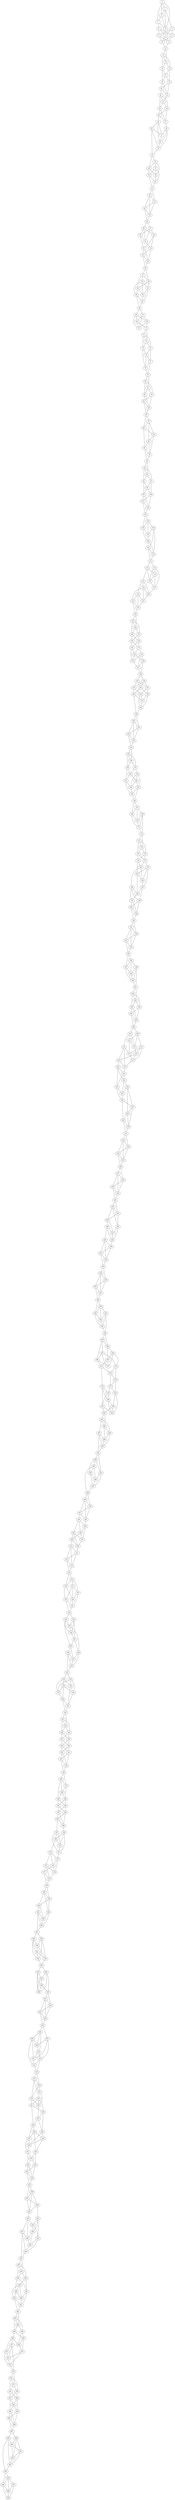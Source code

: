 graph G {
"0";
"1";
"2";
"3";
"4";
"5";
"6";
"7";
"8";
"9";
"10";
"11";
"12";
"13";
"14";
"15";
"16";
"17";
"18";
"19";
"20";
"21";
"22";
"23";
"24";
"25";
"26";
"27";
"28";
"29";
"30";
"31";
"32";
"33";
"34";
"35";
"36";
"37";
"38";
"39";
"40";
"41";
"42";
"43";
"44";
"45";
"46";
"47";
"48";
"49";
"50";
"51";
"52";
"53";
"54";
"55";
"56";
"57";
"58";
"59";
"60";
"61";
"62";
"63";
"64";
"65";
"66";
"67";
"68";
"69";
"70";
"71";
"72";
"73";
"74";
"75";
"76";
"77";
"78";
"79";
"80";
"81";
"82";
"83";
"84";
"85";
"86";
"87";
"88";
"89";
"90";
"91";
"92";
"93";
"94";
"95";
"96";
"97";
"98";
"99";
"100";
"101";
"102";
"103";
"104";
"105";
"106";
"107";
"108";
"109";
"110";
"111";
"112";
"113";
"114";
"115";
"116";
"117";
"118";
"119";
"120";
"121";
"122";
"123";
"124";
"125";
"126";
"127";
"128";
"129";
"130";
"131";
"132";
"133";
"134";
"135";
"136";
"137";
"138";
"139";
"140";
"141";
"142";
"143";
"144";
"145";
"146";
"147";
"148";
"149";
"150";
"151";
"152";
"153";
"154";
"155";
"156";
"157";
"158";
"159";
"160";
"161";
"162";
"163";
"164";
"165";
"166";
"167";
"168";
"169";
"170";
"171";
"172";
"173";
"174";
"175";
"176";
"177";
"178";
"179";
"180";
"181";
"182";
"183";
"184";
"185";
"186";
"187";
"188";
"189";
"190";
"191";
"192";
"193";
"194";
"195";
"196";
"197";
"198";
"199";
"200";
"201";
"202";
"203";
"204";
"205";
"206";
"207";
"208";
"209";
"210";
"211";
"212";
"213";
"214";
"215";
"216";
"217";
"218";
"219";
"220";
"221";
"222";
"223";
"224";
"225";
"226";
"227";
"228";
"229";
"230";
"231";
"232";
"233";
"234";
"235";
"236";
"237";
"238";
"239";
"240";
"241";
"242";
"243";
"244";
"245";
"246";
"247";
"248";
"249";
"250";
"251";
"252";
"253";
"254";
"255";
"256";
"257";
"258";
"259";
"260";
"261";
"262";
"263";
"264";
"265";
"266";
"267";
"268";
"269";
"270";
"271";
"272";
"273";
"274";
"275";
"276";
"277";
"278";
"279";
"280";
"281";
"282";
"283";
"284";
"285";
"286";
"287";
"288";
"289";
"290";
"291";
"292";
"293";
"294";
"295";
"296";
"297";
"298";
"299";
"300";
"301";
"302";
"303";
"304";
"305";
"306";
"307";
"308";
"309";
"310";
"311";
"312";
"313";
"314";
"315";
"316";
"317";
"318";
"319";
"320";
"321";
"322";
"323";
"324";
"325";
"326";
"327";
"328";
"329";
"330";
"331";
"332";
"333";
"334";
"335";
"336";
"337";
"338";
"339";
"340";
"341";
"342";
"343";
"344";
"345";
"346";
"347";
"348";
"349";
"350";
"351";
"352";
"353";
"354";
"355";
"356";
"357";
"358";
"359";
"360";
"361";
"362";
"363";
"364";
"365";
"366";
"367";
"368";
"369";
"370";
"371";
"372";
"373";
"374";
"375";
"376";
"377";
"378";
"379";
"380";
"381";
"382";
"383";
"384";
"385";
"386";
"387";
"388";
"389";
"390";
"391";
"392";
"393";
"394";
"395";
"396";
"397";
"398";
"399";
"400";
"401";
"402";
"403";
"404";
"405";
"406";
"407";
"408";
"409";
"410";
"411";
"412";
"413";
"414";
"415";
"416";
"417";
"418";
"419";
"420";
"421";
"422";
"423";
"424";
"425";
"426";
"427";
"428";
"429";
"430";
"431";
"432";
"433";
"434";
"435";
"436";
"437";
"438";
"439";
"440";
"441";
"442";
"443";
"444";
"445";
"446";
"447";
"448";
"449";
"450";
"451";
"452";
"453";
"454";
"455";
"456";
"457";
"458";
"459";
"460";
"461";
"462";
"463";
"464";
"465";
"466";
"467";
"468";
"469";
"470";
"471";
"472";
"473";
"474";
"475";
"476";
"477";
"478";
"479";
"480";
"481";
"482";
"483";
"484";
"485";
"486";
"487";
"488";
"489";
"490";
"491";
"492";
"493";
"494";
"495";
"496";
"497";
"498";
"499";
    "390" -- "393";
    "193" -- "195";
    "426" -- "427";
    "62" -- "64";
    "254" -- "256";
    "458" -- "459";
    "125" -- "126";
    "156" -- "157";
    "356" -- "357";
    "410" -- "412";
    "141" -- "145";
    "290" -- "291";
    "494" -- "495";
    "75" -- "78";
    "479" -- "480";
    "475" -- "477";
    "336" -- "337";
    "222" -- "225";
    "38" -- "40";
    "174" -- "176";
    "302" -- "304";
    "300" -- "301";
    "332" -- "333";
    "280" -- "283";
    "436" -- "437";
    "468" -- "469";
    "202" -- "204";
    "305" -- "309";
    "419" -- "420";
    "162" -- "164";
    "402" -- "404";
    "83" -- "85";
    "395" -- "397";
    "293" -- "297";
    "56" -- "58";
    "57" -- "59";
    "249" -- "251";
    "270" -- "271";
    "28" -- "32";
    "224" -- "227";
    "272" -- "275";
    "55" -- "56";
    "107" -- "108";
    "243" -- "244";
    "59" -- "61";
    "33" -- "34";
    "273" -- "274";
    "357" -- "360";
    "406" -- "409";
    "489" -- "493";
    "60" -- "62";
    "196" -- "198";
    "109" -- "110";
    "181" -- "182";
    "61" -- "63";
    "253" -- "255";
    "175" -- "178";
    "303" -- "306";
    "463" -- "464";
    "48" -- "50";
    "241" -- "243";
    "158" -- "160";
    "286" -- "288";
    "324" -- "328";
    "325" -- "326";
    "278" -- "282";
    "442" -- "446";
    "375" -- "378";
    "368" -- "371";
    "57" -- "60";
    "47" -- "49";
    "249" -- "252";
    "198" -- "199";
    "100" -- "102";
    "412" -- "414";
    "20" -- "21";
    "72" -- "74";
    "490" -- "492";
    "41" -- "43";
    "233" -- "235";
    "103" -- "104";
    "160" -- "162";
    "227" -- "228";
    "43" -- "45";
    "179" -- "181";
    "352" -- "354";
    "422" -- "425";
    "161" -- "163";
    "44" -- "46";
    "76" -- "78";
    "180" -- "182";
    "237" -- "239";
    "309" -- "311";
    "49" -- "52";
    "201" -- "202";
    "50" -- "51";
    "190" -- "191";
    "159" -- "162";
    "191" -- "194";
    "287" -- "290";
    "319" -- "322";
    "146" -- "149";
    "322" -- "323";
    "418" -- "421";
    "462" -- "463";
    "391" -- "393";
    "140" -- "143";
    "372" -- "375";
    "334" -- "336";
    "205" -- "206";
    "341" -- "342";
    "294" -- "298";
    "125" -- "128";
    "313" -- "314";
    "426" -- "430";
    "495" -- "498";
    "315" -- "316";
    "316" -- "319";
    "452" -- "455";
    "42" -- "43";
    "182" -- "183";
    "214" -- "215";
    "446" -- "448";
    "228" -- "229";
    "477" -- "478";
    "470" -- "474";
    "478" -- "481";
    "174" -- "175";
    "226" -- "227";
    "354" -- "355";
    "91" -- "93";
    "231" -- "233";
    "497" -- "498";
    "93" -- "95";
    "229" -- "231";
    "173" -- "176";
    "153" -- "154";
    "167" -- "168";
    "98" -- "100";
    "295" -- "296";
    "407" -- "409";
    "431" -- "432";
    "459" -- "461";
    "356" -- "359";
    "81" -- "83";
    "54" -- "56";
    "86" -- "88";
    "380" -- "381";
    "106" -- "109";
    "269" -- "271";
    "405" -- "407";
    "424" -- "427";
    "456" -- "459";
    "297" -- "298";
    "489" -- "490";
    "386" -- "387";
    "144" -- "147";
    "336" -- "339";
    "299" -- "300";
    "435" -- "436";
    "89" -- "92";
    "246" -- "249";
    "468" -- "471";
    "134" -- "136";
    "398" -- "400";
    "285" -- "288";
    "317" -- "320";
    "419" -- "422";
    "395" -- "399";
    "143" -- "144";
    "3" -- "4";
    "71" -- "72";
    "195" -- "196";
    "258" -- "260";
    "383" -- "385";
    "389" -- "393";
    "138" -- "139";
    "94" -- "96";
    "118" -- "122";
    "481" -- "484";
    "59" -- "63";
    "415" -- "416";
    "447" -- "448";
    "155" -- "157";
    "291" -- "293";
    "284" -- "286";
    "476" -- "478";
    "214" -- "219";
    "364" -- "365";
    "404" -- "405";
    "285" -- "287";
    "10" -- "12";
    "473" -- "474";
    "323" -- "326";
    "463" -- "466";
    "487" -- "488";
    "115" -- "117";
    "150" -- "152";
    "444" -- "445";
    "485" -- "486";
    "429" -- "431";
    "442" -- "444";
    "393" -- "394";
    "194" -- "195";
    "47" -- "51";
    "82" -- "85";
    "19" -- "20";
    "87" -- "88";
    "131" -- "133";
    "97" -- "98";
    "192" -- "193";
    "244" -- "247";
    "320" -- "321";
    "154" -- "155";
    "124" -- "126";
    "132" -- "134";
    "358" -- "359";
    "454" -- "456";
    "457" -- "461";
    "197" -- "199";
    "377" -- "378";
    "408" -- "409";
    "227" -- "230";
    "367" -- "370";
    "179" -- "183";
    "251" -- "252";
    "112" -- "114";
    "379" -- "380";
    "384" -- "386";
    "434" -- "436";
    "276" -- "281";
    "318" -- "320";
    "189" -- "190";
    "114" -- "120";
    "348" -- "349";
    "26" -- "28";
    "110" -- "111";
    "146" -- "147";
    "139" -- "142";
    "350" -- "351";
    "5" -- "8";
    "111" -- "113";
    "369" -- "370";
    "400" -- "401";
    "6" -- "7";
    "122" -- "123";
    "166" -- "168";
    "294" -- "296";
    "84" -- "85";
    "428" -- "429";
    "430" -- "432";
    "460" -- "461";
    "104" -- "106";
    "426" -- "428";
    "458" -- "460";
    "178" -- "180";
    "73" -- "75";
    "268" -- "273";
    "315" -- "318";
    "35" -- "36";
    "18" -- "20";
    "23" -- "25";
    "215" -- "217";
    "36" -- "39";
    "108" -- "110";
    "438" -- "440";
    "37" -- "38";
    "252" -- "253";
    "266" -- "269";
    "77" -- "79";
    "184" -- "186";
    "312" -- "314";
    "169" -- "170";
    "398" -- "399";
    "351" -- "354";
    "235" -- "236";
    "311" -- "312";
    "187" -- "189";
    "240" -- "241";
    "256" -- "257";
    "188" -- "190";
    "324" -- "326";
    "173" -- "174";
    "373" -- "374";
    "317" -- "319";
    "167" -- "170";
    "431" -- "434";
    "267" -- "271";
    "407" -- "411";
    "463" -- "465";
    "263" -- "264";
    "176" -- "178";
    "304" -- "306";
    "95" -- "97";
    "255" -- "257";
    "387" -- "388";
    "198" -- "201";
    "380" -- "383";
    "22" -- "23";
    "106" -- "107";
    "388" -- "391";
    "414" -- "416";
    "453" -- "454";
    "406" -- "410";
    "232" -- "233";
    "299" -- "302";
    "39" -- "41";
    "65" -- "66";
    "175" -- "177";
    "303" -- "305";
    "164" -- "166";
    "12" -- "13";
    "236" -- "237";
    "168" -- "170";
    "13" -- "16";
    "328" -- "330";
    "3" -- "6";
    "143" -- "146";
    "335" -- "338";
    "80" -- "82";
    "416" -- "418";
    "307" -- "309";
    "375" -- "377";
    "417" -- "419";
    "118" -- "120";
    "172" -- "174";
    "204" -- "206";
    "308" -- "310";
    "340" -- "342";
    "301" -- "303";
    "58" -- "60";
    "29" -- "33";
    "415" -- "418";
    "447" -- "450";
    "274" -- "277";
    "279" -- "280";
    "331" -- "332";
    "37" -- "40";
    "79" -- "81";
    "403" -- "404";
    "471" -- "472";
    "90" -- "91";
    "468" -- "472";
    "333" -- "334";
    "469" -- "470";
    "216" -- "217";
    "347" -- "350";
    "443" -- "444";
    "0" -- "2";
    "322" -- "324";
    "191" -- "193";
    "287" -- "289";
    "319" -- "321";
    "68" -- "71";
    "373" -- "376";
    "496" -- "498";
    "126" -- "128";
    "220" -- "221";
    "292" -- "293";
    "484" -- "485";
    "417" -- "420";
    "217" -- "219";
    "30" -- "31";
    "345" -- "347";
    "87" -- "90";
    "482" -- "483";
    "7" -- "11";
    "242" -- "245";
    "355" -- "357";
    "16" -- "17";
    "208" -- "209";
    "30" -- "33";
    "288" -- "289";
    "495" -- "497";
    "238" -- "240";
    "408" -- "411";
    "221" -- "223";
    "42" -- "44";
    "74" -- "76";
    "264" -- "266";
    "409" -- "410";
    "488" -- "490";
    "265" -- "267";
    "112" -- "116";
    "423" -- "424";
    "420" -- "423";
    "114" -- "118";
    "209" -- "211";
    "310" -- "312";
    "342" -- "344";
    "421" -- "422";
    "397" -- "399";
    "1" -- "4";
    "121" -- "123";
    "2" -- "3";
    "127" -- "130";
    "96" -- "99";
    "51" -- "52";
    "345" -- "348";
    "128" -- "129";
    "401" -- "402";
    "52" -- "55";
    "374" -- "377";
    "425" -- "429";
    "53" -- "54";
    "407" -- "412";
    "125" -- "127";
    "106" -- "110";
    "35" -- "38";
    "259" -- "260";
    "327" -- "328";
    "265" -- "268";
    "451" -- "452";
    "479" -- "481";
    "260" -- "263";
    "113" -- "115";
    "222" -- "224";
    "261" -- "262";
    "280" -- "282";
    "209" -- "212";
    "337" -- "340";
    "472" -- "474";
    "281" -- "283";
    "183" -- "186";
    "363" -- "366";
    "66" -- "69";
    "419" -- "421";
    "257" -- "258";
    "382" -- "385";
    "116" -- "117";
    "396" -- "397";
    "138" -- "140";
    "56" -- "57";
    "105" -- "107";
    "455" -- "458";
    "239" -- "240";
    "272" -- "274";
    "464" -- "466";
    "243" -- "245";
    "371" -- "373";
    "489" -- "494";
    "406" -- "408";
    "101" -- "102";
    "196" -- "197";
    "8" -- "11";
    "109" -- "111";
    "232" -- "235";
    "330" -- "333";
    "113" -- "116";
    "376" -- "378";
    "9" -- "10";
    "445" -- "449";
    "450" -- "451";
    "210" -- "213";
    "338" -- "341";
    "151" -- "152";
    "11" -- "12";
    "203" -- "204";
    "281" -- "284";
    "48" -- "49";
    "225" -- "226";
    "276" -- "279";
    "323" -- "325";
    "282" -- "283";
    "206" -- "208";
    "353" -- "354";
    "421" -- "424";
    "13" -- "14";
    "149" -- "150";
    "277" -- "278";
    "486" -- "487";
    "359" -- "362";
    "483" -- "486";
    "368" -- "370";
    "105" -- "108";
    "245" -- "248";
    "6" -- "9";
    "142" -- "145";
    "54" -- "55";
    "86" -- "87";
    "270" -- "273";
    "388" -- "392";
    "100" -- "101";
    "381" -- "382";
    "412" -- "413";
    "154" -- "156";
    "273" -- "276";
    "40" -- "41";
    "72" -- "73";
    "481" -- "482";
    "34" -- "35";
    "238" -- "239";
    "274" -- "275";
    "133" -- "136";
    "103" -- "105";
    "160" -- "161";
    "261" -- "264";
    "352" -- "353";
    "367" -- "369";
    "134" -- "135";
    "250" -- "251";
    "262" -- "263";
    "378" -- "379";
    "44" -- "45";
    "76" -- "77";
    "24" -- "27";
    "212" -- "213";
    "136" -- "138";
    "237" -- "240";
    "360" -- "362";
    "25" -- "26";
    "49" -- "53";
    "201" -- "203";
    "329" -- "331";
    "0" -- "4";
    "159" -- "163";
    "287" -- "291";
    "418" -- "420";
    "139" -- "141";
    "339" -- "341";
    "28" -- "31";
    "220" -- "223";
    "292" -- "295";
    "140" -- "142";
    "372" -- "374";
    "205" -- "207";
    "122" -- "124";
    "440" -- "442";
    "211" -- "216";
    "242" -- "243";
    "370" -- "371";
    "16" -- "19";
    "480" -- "483";
    "439" -- "440";
    "491" -- "492";
    "315" -- "317";
    "17" -- "18";
    "181" -- "185";
    "22" -- "25";
    "289" -- "290";
    "408" -- "413";
    "452" -- "454";
    "488" -- "492";
    "365" -- "366";
    "437" -- "438";
    "186" -- "189";
    "157" -- "160";
    "161" -- "165";
    "266" -- "270";
    "67" -- "68";
    "207" -- "208";
    "329" -- "332";
    "351" -- "353";
    "432" -- "434";
    "325" -- "329";
    "305" -- "307";
    "150" -- "151";
    "234" -- "235";
    "362" -- "363";
    "497" -- "499";
    "69" -- "70";
    "152" -- "154";
    "344" -- "346";
    "119" -- "122";
    "396" -- "400";
    "178" -- "181";
    "167" -- "169";
    "193" -- "194";
    "295" -- "297";
    "62" -- "65";
    "254" -- "257";
    "314" -- "315";
    "156" -- "158";
    "321" -- "322";
    "356" -- "358";
    "492" -- "493";
    "157" -- "159";
    "424" -- "426";
    "141" -- "144";
    "269" -- "272";
    "456" -- "458";
    "259" -- "262";
    "475" -- "476";
    "299" -- "301";
    "435" -- "437";
    "145" -- "147";
    "246" -- "248";
    "300" -- "302";
    "202" -- "205";
    "305" -- "308";
    "206" -- "207";
    "306" -- "307";
    "83" -- "84";
    "293" -- "296";
    "71" -- "73";
    "195" -- "197";
    "335" -- "337";
    "396" -- "399";
    "166" -- "167";
    "218" -- "219";
    "294" -- "295";
    "346" -- "347";
    "85" -- "86";
    "461" -- "462";
    "5" -- "7";
    "349" -- "352";
    "57" -- "58";
    "249" -- "250";
    "99" -- "102";
    "224" -- "228";
    "415" -- "417";
    "60" -- "63";
    "129" -- "131";
    "196" -- "199";
    "190" -- "192";
    "298" -- "299";
    "330" -- "331";
    "253" -- "254";
    "284" -- "285";
    "438" -- "439";
    "214" -- "218";
    "476" -- "477";
    "90" -- "92";
    "145" -- "148";
    "338" -- "339";
    "275" -- "278";
    "343" -- "346";
    "467" -- "470";
    "323" -- "327";
    "48" -- "51";
    "347" -- "349";
    "241" -- "242";
    "487" -- "489";
    "158" -- "161";
    "286" -- "289";
    "366" -- "368";
    "159" -- "164";
    "278" -- "283";
    "349" -- "351";
    "485" -- "487";
    "120" -- "121";
    "82" -- "84";
    "482" -- "484";
    "19" -- "21";
    "87" -- "89";
    "465" -- "467";
    "20" -- "22";
    "244" -- "246";
    "124" -- "125";
    "413" -- "414";
    "72" -- "75";
    "21" -- "23";
    "30" -- "34";
    "129" -- "132";
    "41" -- "42";
    "233" -- "234";
    "185" -- "187";
    "126" -- "127";
    "130" -- "131";
    "223" -- "226";
    "377" -- "379";
    "367" -- "371";
    "43" -- "44";
    "247" -- "248";
    "251" -- "253";
    "379" -- "381";
    "384" -- "385";
    "212" -- "215";
    "14" -- "16";
    "276" -- "280";
    "45" -- "46";
    "237" -- "238";
    "139" -- "143";
    "391" -- "392";
    "2" -- "4";
    "127" -- "129";
    "5" -- "9";
    "334" -- "337";
    "177" -- "179";
    "394" -- "395";
    "350" -- "352";
    "389" -- "390";
    "97" -- "100";
    "465" -- "468";
    "104" -- "105";
    "31" -- "32";
    "63" -- "64";
    "35" -- "37";
    "385" -- "386";
    "411" -- "413";
    "446" -- "449";
    "326" -- "327";
    "36" -- "38";
    "228" -- "230";
    "108" -- "109";
    "148" -- "149";
    "37" -- "39";
    "89" -- "90";
    "184" -- "185";
    "312" -- "313";
    "169" -- "171";
    "361" -- "363";
    "15" -- "18";
    "67" -- "70";
    "91" -- "92";
    "231" -- "232";
    "183" -- "185";
    "311" -- "313";
    "363" -- "365";
    "66" -- "70";
    "93" -- "94";
    "188" -- "189";
    "229" -- "230";
    "173" -- "175";
    "324" -- "325";
    "177" -- "180";
    "369" -- "372";
    "137" -- "138";
    "316" -- "320";
    "466" -- "469";
    "267" -- "268";
    "387" -- "389";
    "81" -- "82";
    "176" -- "177";
    "268" -- "271";
    "455" -- "457";
    "102" -- "103";
    "198" -- "200";
    "380" -- "382";
    "388" -- "390";
    "269" -- "270";
    "405" -- "406";
    "410" -- "411";
    "343" -- "344";
    "453" -- "455";
    "456" -- "460";
    "88" -- "89";
    "144" -- "148";
    "336" -- "340";
    "169" -- "172";
    "361" -- "364";
    "65" -- "67";
    "170" -- "171";
    "202" -- "203";
    "210" -- "214";
    "310" -- "311";
    "92" -- "93";
    "164" -- "165";
    "342" -- "343";
    "282" -- "284";
    "200" -- "201";
    "296" -- "297";
    "94" -- "95";
    "162" -- "163";
    "395" -- "398";
    "402" -- "403";
    "335" -- "339";
    "389" -- "392";
    "219" -- "221";
    "80" -- "81";
    "359" -- "361";
    "94" -- "97";
    "416" -- "417";
    "390" -- "391";
    "46" -- "48";
    "483" -- "485";
    "172" -- "173";
    "308" -- "309";
    "340" -- "341";
    "142" -- "146";
    "392" -- "394";
    "59" -- "62";
    "447" -- "451";
    "155" -- "156";
    "34" -- "36";
    "291" -- "292";
    "279" -- "281";
    "403" -- "405";
    "471" -- "473";
    "476" -- "479";
    "364" -- "366";
    "285" -- "286";
    "333" -- "335";
    "250" -- "252";
    "14" -- "15";
    "498" -- "499";
    "115" -- "116";
    "0" -- "1";
    "150" -- "153";
    "68" -- "70";
    "444" -- "446";
    "442" -- "445";
    "47" -- "50";
    "211" -- "215";
    "199" -- "200";
    "192" -- "194";
    "242" -- "244";
    "457" -- "460";
    "267" -- "272";
    "132" -- "135";
    "454" -- "457";
    "490" -- "491";
    "264" -- "265";
    "179" -- "182";
    "112" -- "115";
    "384" -- "387";
    "423" -- "425";
    "449" -- "450";
    "318" -- "321";
    "348" -- "350";
    "234" -- "236";
    "362" -- "364";
    "1" -- "5";
    "111" -- "112";
    "96" -- "98";
    "400" -- "402";
    "119" -- "121";
    "427" -- "429";
    "430" -- "433";
    "401" -- "403";
    "52" -- "54";
    "84" -- "86";
    "374" -- "376";
    "428" -- "430";
    "104" -- "107";
    "53" -- "55";
    "245" -- "247";
    "248" -- "250";
    "314" -- "316";
    "73" -- "74";
    "18" -- "21";
    "23" -- "24";
    "75" -- "76";
    "147" -- "148";
    "135" -- "137";
    "259" -- "261";
    "327" -- "329";
    "438" -- "441";
    "451" -- "453";
    "422" -- "423";
    "260" -- "262";
    "470" -- "473";
    "180" -- "184";
    "77" -- "78";
    "474" -- "475";
    "184" -- "187";
    "133" -- "135";
    "261" -- "263";
    "472" -- "473";
    "209" -- "213";
    "187" -- "188";
    "66" -- "68";
    "117" -- "120";
    "256" -- "258";
    "306" -- "308";
    "382" -- "384";
    "317" -- "318";
    "218" -- "220";
    "346" -- "348";
    "401" -- "404";
    "46" -- "47";
    "98" -- "99";
    "414" -- "415";
    "459" -- "462";
    "466" -- "467";
    "304" -- "307";
    "95" -- "96";
    "255" -- "256";
    "197" -- "200";
    "99" -- "101";
    "32" -- "33";
    "224" -- "225";
    "239" -- "241";
    "427" -- "431";
    "464" -- "465";
    "358" -- "360";
    "494" -- "496";
    "88" -- "91";
    "101" -- "103";
    "477" -- "479";
    "8" -- "10";
    "232" -- "234";
    "298" -- "300";
    "330" -- "332";
    "113" -- "117";
    "9" -- "11";
    "445" -- "450";
    "39" -- "40";
    "210" -- "212";
    "303" -- "304";
    "151" -- "153";
    "203" -- "205";
    "275" -- "277";
    "343" -- "345";
    "353" -- "355";
    "443" -- "448";
    "12" -- "14";
    "236" -- "238";
    "467" -- "469";
    "165" -- "166";
    "168" -- "171";
    "13" -- "15";
    "149" -- "151";
    "277" -- "279";
    "328" -- "331";
    "441" -- "443";
    "254" -- "255";
    "258" -- "259";
    "383" -- "386";
    "80" -- "83";
    "171" -- "172";
    "375" -- "376";
    "368" -- "369";
    "118" -- "121";
    "204" -- "207";
    "6" -- "8";
    "301" -- "302";
    "493" -- "494";
    "58" -- "61";
    "381" -- "383";
    "29" -- "32";
    "61" -- "64";
    "155" -- "158";
    "471" -- "475";
    "79" -- "80";
    "130" -- "132";
    "213" -- "216";
    "223" -- "225";
    "448" -- "449";
    "133" -- "137";
    "433" -- "435";
    "246" -- "247";
    "478" -- "480";
    "24" -- "26";
    "216" -- "218";
    "136" -- "137";
    "360" -- "361";
    "25" -- "27";
    "443" -- "447";
    "0" -- "3";
    "50" -- "53";
    "191" -- "192";
    "496" -- "499";
    "27" -- "29";
    "1" -- "2";
    "163" -- "165";
    "28" -- "30";
    "220" -- "222";
    "292" -- "294";
    "140" -- "141";
    "372" -- "373";
    "484" -- "486";
    "29" -- "31";
    "334" -- "338";
    "394" -- "396";
    "440" -- "441";
    "211" -- "217";
    "7" -- "10";
    "131" -- "134";
    "355" -- "356";
    "208" -- "210";
    "288" -- "290";
    "439" -- "441";
    "480" -- "482";
    "491" -- "493";
    "495" -- "496";
    "17" -- "19";
    "22" -- "24";
    "221" -- "222";
    "357" -- "358";
    "42" -- "45";
    "74" -- "77";
    "365" -- "367";
    "186" -- "188";
    "433" -- "436";
    "437" -- "439";
    "265" -- "266";
    "452" -- "453";
    "488" -- "491";
    "78" -- "79";
    "434" -- "435";
    "226" -- "229";
    "15" -- "17";
    "64" -- "65";
    "67" -- "69";
    "114" -- "119";
    "310" -- "313";
    "26" -- "27";
    "230" -- "231";
    "432" -- "433";
    "462" -- "464";
    "397" -- "398";
    "69" -- "71";
    "152" -- "153";
    "344" -- "345";
    "119" -- "123";
    "123" -- "124";
    "128" -- "130";
    "425" -- "428";
}
